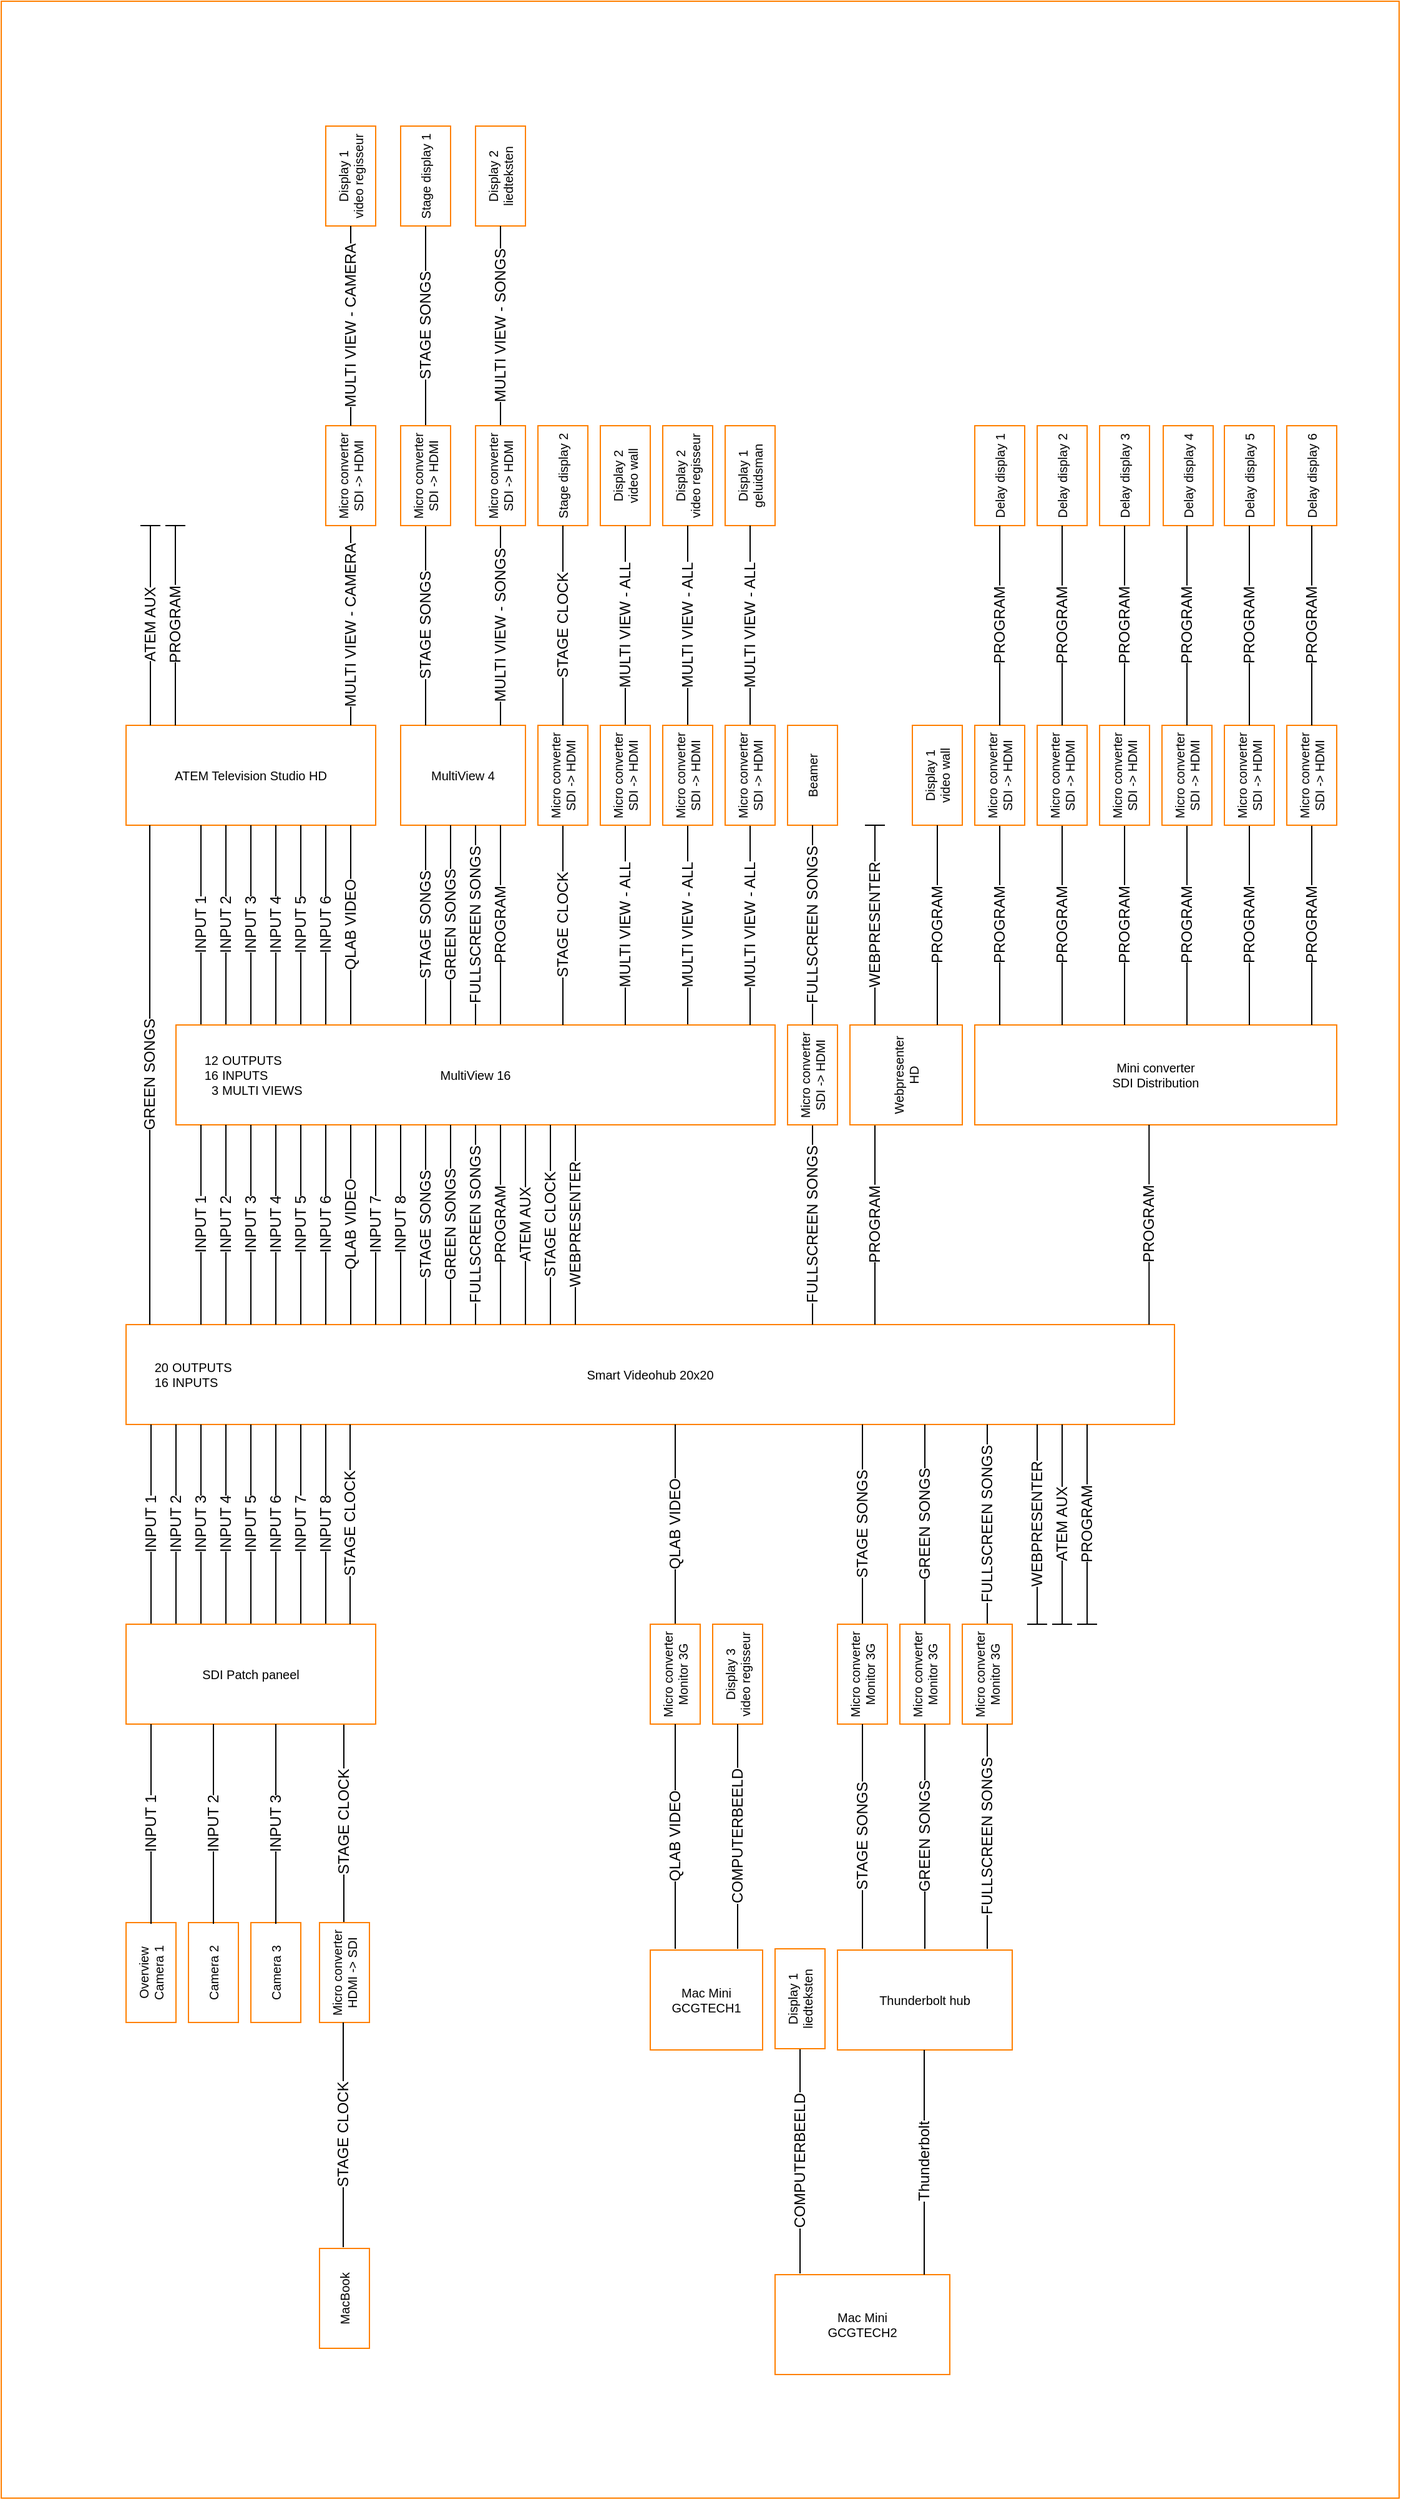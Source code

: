 <mxfile version="17.1.3" type="github">
  <diagram id="KRs9ITHMd8kug6_vHGvV" name="Page-1">
    <mxGraphModel dx="2094" dy="2133" grid="1" gridSize="10" guides="1" tooltips="1" connect="1" arrows="1" fold="1" page="0" pageScale="1" pageWidth="827" pageHeight="1169" background="none" math="0" shadow="0">
      <root>
        <mxCell id="0" />
        <mxCell id="1" parent="0" />
        <mxCell id="NEAT874ut31OaDpRPA5h-304" value="" style="rounded=0;whiteSpace=wrap;html=1;hachureGap=4;fontSize=10;strokeColor=#FF8000;fillColor=none;fontColor=#000000;" parent="1" vertex="1">
          <mxGeometry x="1240" y="-341" width="1120" height="2000" as="geometry" />
        </mxCell>
        <mxCell id="NEAT874ut31OaDpRPA5h-108" value="Smart Videohub 20x20" style="rounded=0;whiteSpace=wrap;html=1;hachureGap=4;fontSize=10;strokeColor=#FF8000;connectable=0;" parent="1" vertex="1">
          <mxGeometry x="1340" y="719" width="840" height="80" as="geometry" />
        </mxCell>
        <mxCell id="NEAT874ut31OaDpRPA5h-109" value="ATEM Television Studio HD" style="rounded=0;whiteSpace=wrap;html=1;hachureGap=4;fontSize=10;strokeColor=#FF8000;connectable=0;" parent="1" vertex="1">
          <mxGeometry x="1340" y="239" width="200" height="80" as="geometry" />
        </mxCell>
        <mxCell id="NEAT874ut31OaDpRPA5h-110" value="Beamer" style="rounded=0;whiteSpace=wrap;html=1;hachureGap=4;fontSize=10;strokeColor=#FF8000;connectable=0;horizontal=0;" parent="1" vertex="1">
          <mxGeometry x="1870" y="239" width="40" height="80" as="geometry" />
        </mxCell>
        <mxCell id="NEAT874ut31OaDpRPA5h-111" value="MultiView 4" style="rounded=0;whiteSpace=wrap;html=1;hachureGap=4;fontSize=10;strokeColor=#FF8000;connectable=0;" parent="1" vertex="1">
          <mxGeometry x="1560" y="239" width="100" height="80" as="geometry" />
        </mxCell>
        <mxCell id="NEAT874ut31OaDpRPA5h-112" value="INPUT 1" style="endArrow=none;html=1;rounded=0;fontSize=12;startSize=14;endSize=14;sourcePerimeterSpacing=8;targetPerimeterSpacing=8;horizontal=0;edgeStyle=orthogonalEdgeStyle;" parent="1" edge="1">
          <mxGeometry width="50" height="50" relative="1" as="geometry">
            <mxPoint x="1400" y="479" as="sourcePoint" />
            <mxPoint x="1400" y="319" as="targetPoint" />
          </mxGeometry>
        </mxCell>
        <mxCell id="NEAT874ut31OaDpRPA5h-113" value="INPUT 2" style="endArrow=none;html=1;rounded=0;fontSize=12;startSize=14;endSize=14;sourcePerimeterSpacing=8;targetPerimeterSpacing=8;horizontal=0;edgeStyle=orthogonalEdgeStyle;" parent="1" edge="1">
          <mxGeometry width="50" height="50" relative="1" as="geometry">
            <mxPoint x="1420" y="479" as="sourcePoint" />
            <mxPoint x="1420" y="319" as="targetPoint" />
          </mxGeometry>
        </mxCell>
        <mxCell id="NEAT874ut31OaDpRPA5h-114" value="INPUT 3" style="endArrow=none;html=1;rounded=0;fontSize=12;startSize=14;endSize=14;sourcePerimeterSpacing=8;targetPerimeterSpacing=8;horizontal=0;edgeStyle=orthogonalEdgeStyle;" parent="1" edge="1">
          <mxGeometry width="50" height="50" relative="1" as="geometry">
            <mxPoint x="1440" y="479" as="sourcePoint" />
            <mxPoint x="1440" y="319" as="targetPoint" />
          </mxGeometry>
        </mxCell>
        <mxCell id="NEAT874ut31OaDpRPA5h-115" value="INPUT 4" style="endArrow=none;html=1;rounded=0;fontSize=12;startSize=14;endSize=14;sourcePerimeterSpacing=8;targetPerimeterSpacing=8;horizontal=0;edgeStyle=orthogonalEdgeStyle;" parent="1" edge="1">
          <mxGeometry width="50" height="50" relative="1" as="geometry">
            <mxPoint x="1460" y="479" as="sourcePoint" />
            <mxPoint x="1460" y="319" as="targetPoint" />
          </mxGeometry>
        </mxCell>
        <mxCell id="NEAT874ut31OaDpRPA5h-116" value="INPUT 5" style="endArrow=none;html=1;rounded=0;fontSize=12;startSize=14;endSize=14;sourcePerimeterSpacing=8;targetPerimeterSpacing=8;horizontal=0;edgeStyle=orthogonalEdgeStyle;" parent="1" edge="1">
          <mxGeometry width="50" height="50" relative="1" as="geometry">
            <mxPoint x="1480" y="479" as="sourcePoint" />
            <mxPoint x="1480" y="319" as="targetPoint" />
          </mxGeometry>
        </mxCell>
        <mxCell id="NEAT874ut31OaDpRPA5h-117" value="INPUT 6" style="endArrow=none;html=1;rounded=0;fontSize=12;startSize=14;endSize=14;sourcePerimeterSpacing=8;targetPerimeterSpacing=8;horizontal=0;edgeStyle=orthogonalEdgeStyle;" parent="1" edge="1">
          <mxGeometry width="50" height="50" relative="1" as="geometry">
            <mxPoint x="1500" y="479" as="sourcePoint" />
            <mxPoint x="1500" y="319" as="targetPoint" />
          </mxGeometry>
        </mxCell>
        <mxCell id="NEAT874ut31OaDpRPA5h-118" value="QLAB VIDEO" style="endArrow=none;html=1;rounded=0;fontSize=12;startSize=14;endSize=14;sourcePerimeterSpacing=8;targetPerimeterSpacing=8;horizontal=0;edgeStyle=orthogonalEdgeStyle;" parent="1" edge="1">
          <mxGeometry width="50" height="50" relative="1" as="geometry">
            <mxPoint x="1520" y="479" as="sourcePoint" />
            <mxPoint x="1520" y="319" as="targetPoint" />
          </mxGeometry>
        </mxCell>
        <mxCell id="NEAT874ut31OaDpRPA5h-119" value="GREEN SONGS" style="endArrow=none;html=1;rounded=0;fontSize=12;startSize=14;endSize=14;sourcePerimeterSpacing=8;targetPerimeterSpacing=8;horizontal=0;edgeStyle=orthogonalEdgeStyle;" parent="1" edge="1">
          <mxGeometry width="50" height="50" relative="1" as="geometry">
            <mxPoint x="1359" y="719" as="sourcePoint" />
            <mxPoint x="1359" y="319" as="targetPoint" />
          </mxGeometry>
        </mxCell>
        <mxCell id="NEAT874ut31OaDpRPA5h-120" value="PROGRAM" style="endArrow=none;html=1;rounded=0;fontSize=12;startSize=14;endSize=14;sourcePerimeterSpacing=8;targetPerimeterSpacing=8;horizontal=0;edgeStyle=orthogonalEdgeStyle;" parent="1" edge="1">
          <mxGeometry width="50" height="50" relative="1" as="geometry">
            <mxPoint x="1640" y="479" as="sourcePoint" />
            <mxPoint x="1640" y="319" as="targetPoint" />
          </mxGeometry>
        </mxCell>
        <mxCell id="NEAT874ut31OaDpRPA5h-121" value="STAGE SONGS" style="endArrow=none;html=1;rounded=0;fontSize=12;startSize=14;endSize=14;sourcePerimeterSpacing=8;targetPerimeterSpacing=8;labelPosition=center;verticalLabelPosition=middle;align=center;verticalAlign=middle;horizontal=0;edgeStyle=orthogonalEdgeStyle;" parent="1" edge="1">
          <mxGeometry width="50" height="50" relative="1" as="geometry">
            <mxPoint x="1580" y="479" as="sourcePoint" />
            <mxPoint x="1580" y="319" as="targetPoint" />
          </mxGeometry>
        </mxCell>
        <mxCell id="NEAT874ut31OaDpRPA5h-122" value="GREEN SONGS" style="endArrow=none;html=1;rounded=0;fontSize=12;startSize=14;endSize=14;sourcePerimeterSpacing=8;targetPerimeterSpacing=8;horizontal=0;edgeStyle=orthogonalEdgeStyle;" parent="1" edge="1">
          <mxGeometry width="50" height="50" relative="1" as="geometry">
            <mxPoint x="1600.0" y="479" as="sourcePoint" />
            <mxPoint x="1600.0" y="319" as="targetPoint" />
          </mxGeometry>
        </mxCell>
        <mxCell id="NEAT874ut31OaDpRPA5h-124" value="Mac Mini&lt;br&gt;GCGTECH1" style="rounded=0;whiteSpace=wrap;html=1;hachureGap=4;fontSize=10;strokeColor=#FF8000;connectable=0;" parent="1" vertex="1">
          <mxGeometry x="1760" y="1220" width="90" height="80" as="geometry" />
        </mxCell>
        <mxCell id="NEAT874ut31OaDpRPA5h-125" value="Mac Mini &lt;br&gt;GCGTECH2" style="rounded=0;whiteSpace=wrap;html=1;hachureGap=4;fontSize=10;strokeColor=#FF8000;connectable=0;" parent="1" vertex="1">
          <mxGeometry x="1860" y="1480" width="140" height="80" as="geometry" />
        </mxCell>
        <mxCell id="NEAT874ut31OaDpRPA5h-126" value="STAGE SONGS" style="endArrow=none;html=1;rounded=0;fontSize=12;startSize=14;endSize=14;sourcePerimeterSpacing=8;targetPerimeterSpacing=8;horizontal=0;edgeStyle=orthogonalEdgeStyle;" parent="1" edge="1">
          <mxGeometry width="50" height="50" relative="1" as="geometry">
            <mxPoint x="1930" y="959" as="sourcePoint" />
            <mxPoint x="1930" y="799" as="targetPoint" />
          </mxGeometry>
        </mxCell>
        <mxCell id="NEAT874ut31OaDpRPA5h-127" value="GREEN SONGS" style="endArrow=none;html=1;rounded=0;fontSize=12;startSize=14;endSize=14;sourcePerimeterSpacing=8;targetPerimeterSpacing=8;horizontal=0;edgeStyle=orthogonalEdgeStyle;" parent="1" edge="1">
          <mxGeometry width="50" height="50" relative="1" as="geometry">
            <mxPoint x="1980" y="959" as="sourcePoint" />
            <mxPoint x="1980.0" y="799" as="targetPoint" />
          </mxGeometry>
        </mxCell>
        <mxCell id="NEAT874ut31OaDpRPA5h-128" value="QLAB VIDEO" style="endArrow=none;html=1;rounded=0;fontSize=12;startSize=14;endSize=14;sourcePerimeterSpacing=8;targetPerimeterSpacing=8;horizontal=0;edgeStyle=orthogonalEdgeStyle;" parent="1" edge="1">
          <mxGeometry width="50" height="50" relative="1" as="geometry">
            <mxPoint x="1780" y="959" as="sourcePoint" />
            <mxPoint x="1780.0" y="799" as="targetPoint" />
          </mxGeometry>
        </mxCell>
        <mxCell id="NEAT874ut31OaDpRPA5h-129" value="MacBook" style="rounded=0;whiteSpace=wrap;html=1;hachureGap=4;fontSize=10;strokeColor=#FF8000;connectable=0;horizontal=0;" parent="1" vertex="1">
          <mxGeometry x="1495" y="1459" width="40" height="80" as="geometry" />
        </mxCell>
        <mxCell id="NEAT874ut31OaDpRPA5h-130" value="STAGE CLOCK" style="endArrow=none;html=1;rounded=0;fontSize=12;startSize=14;endSize=14;sourcePerimeterSpacing=8;targetPerimeterSpacing=8;horizontal=0;edgeStyle=orthogonalEdgeStyle;" parent="1" edge="1">
          <mxGeometry width="50" height="50" relative="1" as="geometry">
            <mxPoint x="1514.5" y="1198" as="sourcePoint" />
            <mxPoint x="1514.5" y="1038" as="targetPoint" />
          </mxGeometry>
        </mxCell>
        <mxCell id="NEAT874ut31OaDpRPA5h-131" value="PROGRAM" style="endArrow=none;html=1;rounded=0;fontSize=12;startSize=14;endSize=14;sourcePerimeterSpacing=8;targetPerimeterSpacing=8;horizontal=0;edgeStyle=orthogonalEdgeStyle;" parent="1" edge="1">
          <mxGeometry width="50" height="50" relative="1" as="geometry">
            <mxPoint x="1940" y="719" as="sourcePoint" />
            <mxPoint x="1940" y="559" as="targetPoint" />
          </mxGeometry>
        </mxCell>
        <mxCell id="NEAT874ut31OaDpRPA5h-133" value="PROGRAM" style="endArrow=baseDash;html=1;rounded=0;fontSize=12;startSize=14;endSize=14;sourcePerimeterSpacing=8;targetPerimeterSpacing=8;horizontal=0;endFill=0;edgeStyle=orthogonalEdgeStyle;" parent="1" edge="1">
          <mxGeometry width="50" height="50" relative="1" as="geometry">
            <mxPoint x="1379.5" y="239" as="sourcePoint" />
            <mxPoint x="1379.5" y="79" as="targetPoint" />
          </mxGeometry>
        </mxCell>
        <mxCell id="NEAT874ut31OaDpRPA5h-134" value="ATEM AUX" style="endArrow=baseDash;html=1;rounded=0;fontSize=12;startSize=14;endSize=14;sourcePerimeterSpacing=8;targetPerimeterSpacing=8;horizontal=0;endFill=0;edgeStyle=orthogonalEdgeStyle;" parent="1" edge="1">
          <mxGeometry width="50" height="50" relative="1" as="geometry">
            <mxPoint x="1359.5" y="239" as="sourcePoint" />
            <mxPoint x="1359.5" y="79" as="targetPoint" />
          </mxGeometry>
        </mxCell>
        <mxCell id="NEAT874ut31OaDpRPA5h-136" value="STAGE SONGS" style="endArrow=none;html=1;rounded=0;fontSize=12;startSize=14;endSize=14;sourcePerimeterSpacing=8;targetPerimeterSpacing=8;labelPosition=center;verticalLabelPosition=middle;align=center;verticalAlign=middle;horizontal=0;edgeStyle=orthogonalEdgeStyle;" parent="1" edge="1">
          <mxGeometry width="50" height="50" relative="1" as="geometry">
            <mxPoint x="1580.0" y="239" as="sourcePoint" />
            <mxPoint x="1580" y="79" as="targetPoint" />
          </mxGeometry>
        </mxCell>
        <mxCell id="NEAT874ut31OaDpRPA5h-138" value="Mini converter&lt;br&gt;SDI Distribution" style="rounded=0;whiteSpace=wrap;html=1;hachureGap=4;fontSize=10;strokeColor=#FF8000;connectable=0;horizontal=1;" parent="1" vertex="1">
          <mxGeometry x="2020" y="479" width="290" height="80" as="geometry" />
        </mxCell>
        <mxCell id="NEAT874ut31OaDpRPA5h-139" value="PROGRAM" style="endArrow=none;html=1;rounded=0;fontSize=12;startSize=14;endSize=14;sourcePerimeterSpacing=8;targetPerimeterSpacing=8;horizontal=0;edgeStyle=orthogonalEdgeStyle;" parent="1" edge="1">
          <mxGeometry width="50" height="50" relative="1" as="geometry">
            <mxPoint x="2159.66" y="719" as="sourcePoint" />
            <mxPoint x="2159.66" y="559" as="targetPoint" />
          </mxGeometry>
        </mxCell>
        <mxCell id="NEAT874ut31OaDpRPA5h-140" value="Webpresenter HD" style="rounded=0;whiteSpace=wrap;html=1;hachureGap=4;fontSize=10;strokeColor=#FF8000;connectable=0;horizontal=0;" parent="1" vertex="1">
          <mxGeometry x="1920" y="479" width="90" height="80" as="geometry" />
        </mxCell>
        <mxCell id="NEAT874ut31OaDpRPA5h-141" value="FULLSCREEN SONGS" style="endArrow=none;html=1;rounded=0;fontSize=12;startSize=14;endSize=14;sourcePerimeterSpacing=8;targetPerimeterSpacing=8;horizontal=0;edgeStyle=orthogonalEdgeStyle;" parent="1" edge="1">
          <mxGeometry width="50" height="50" relative="1" as="geometry">
            <mxPoint x="1890.0" y="719" as="sourcePoint" />
            <mxPoint x="1890" y="559" as="targetPoint" />
          </mxGeometry>
        </mxCell>
        <mxCell id="NEAT874ut31OaDpRPA5h-142" value="20&lt;br&gt;16" style="text;html=1;align=right;verticalAlign=middle;resizable=0;points=[];autosize=1;strokeColor=none;fillColor=none;hachureGap=4;fontSize=10;" parent="1" vertex="1">
          <mxGeometry x="1345" y="744" width="30" height="30" as="geometry" />
        </mxCell>
        <mxCell id="NEAT874ut31OaDpRPA5h-143" value="Display 2&lt;br&gt;video regisseur" style="rounded=0;whiteSpace=wrap;html=1;hachureGap=4;fontSize=10;strokeColor=#FF8000;connectable=0;horizontal=0;" parent="1" vertex="1">
          <mxGeometry x="1770" y="-1" width="40" height="80" as="geometry" />
        </mxCell>
        <mxCell id="NEAT874ut31OaDpRPA5h-144" value="MULTI VIEW - ALL" style="endArrow=none;html=1;rounded=0;fontSize=12;startSize=14;endSize=14;sourcePerimeterSpacing=8;targetPerimeterSpacing=8;horizontal=0;edgeStyle=orthogonalEdgeStyle;" parent="1" edge="1">
          <mxGeometry width="50" height="50" relative="1" as="geometry">
            <mxPoint x="1790" y="479" as="sourcePoint" />
            <mxPoint x="1790" y="319" as="targetPoint" />
          </mxGeometry>
        </mxCell>
        <mxCell id="NEAT874ut31OaDpRPA5h-146" value="ATEM AUX" style="endArrow=none;html=1;rounded=0;fontSize=12;startSize=14;endSize=14;sourcePerimeterSpacing=8;targetPerimeterSpacing=8;horizontal=0;endFill=0;edgeStyle=orthogonalEdgeStyle;startArrow=baseDash;startFill=0;" parent="1" edge="1">
          <mxGeometry width="50" height="50" relative="1" as="geometry">
            <mxPoint x="2090" y="959" as="sourcePoint" />
            <mxPoint x="2090" y="799" as="targetPoint" />
          </mxGeometry>
        </mxCell>
        <mxCell id="NEAT874ut31OaDpRPA5h-147" value="PROGRAM" style="endArrow=none;html=1;rounded=0;fontSize=12;startSize=14;endSize=14;sourcePerimeterSpacing=8;targetPerimeterSpacing=8;horizontal=0;endFill=0;edgeStyle=orthogonalEdgeStyle;startArrow=baseDash;startFill=0;" parent="1" edge="1">
          <mxGeometry width="50" height="50" relative="1" as="geometry">
            <mxPoint x="2110" y="959" as="sourcePoint" />
            <mxPoint x="2110" y="799" as="targetPoint" />
          </mxGeometry>
        </mxCell>
        <mxCell id="NEAT874ut31OaDpRPA5h-150" value="INPUT 1" style="endArrow=none;html=1;rounded=0;fontSize=12;startSize=14;endSize=14;sourcePerimeterSpacing=8;targetPerimeterSpacing=8;horizontal=0;edgeStyle=orthogonalEdgeStyle;endFill=0;startArrow=none;startFill=0;" parent="1" edge="1">
          <mxGeometry width="50" height="50" relative="1" as="geometry">
            <mxPoint x="1360" y="959" as="sourcePoint" />
            <mxPoint x="1360" y="799" as="targetPoint" />
          </mxGeometry>
        </mxCell>
        <mxCell id="NEAT874ut31OaDpRPA5h-151" value="INPUT 2" style="endArrow=none;html=1;rounded=0;fontSize=12;startSize=14;endSize=14;sourcePerimeterSpacing=8;targetPerimeterSpacing=8;horizontal=0;edgeStyle=orthogonalEdgeStyle;endFill=0;startArrow=none;startFill=0;" parent="1" edge="1">
          <mxGeometry width="50" height="50" relative="1" as="geometry">
            <mxPoint x="1380" y="959" as="sourcePoint" />
            <mxPoint x="1380" y="799" as="targetPoint" />
          </mxGeometry>
        </mxCell>
        <mxCell id="NEAT874ut31OaDpRPA5h-152" value="INPUT 3" style="endArrow=none;html=1;rounded=0;fontSize=12;startSize=14;endSize=14;sourcePerimeterSpacing=8;targetPerimeterSpacing=8;horizontal=0;edgeStyle=orthogonalEdgeStyle;endFill=0;startArrow=none;startFill=0;" parent="1" edge="1">
          <mxGeometry width="50" height="50" relative="1" as="geometry">
            <mxPoint x="1400" y="959" as="sourcePoint" />
            <mxPoint x="1400" y="799" as="targetPoint" />
          </mxGeometry>
        </mxCell>
        <mxCell id="NEAT874ut31OaDpRPA5h-153" value="INPUT 4" style="endArrow=none;html=1;rounded=0;fontSize=12;startSize=14;endSize=14;sourcePerimeterSpacing=8;targetPerimeterSpacing=8;horizontal=0;edgeStyle=orthogonalEdgeStyle;endFill=0;startArrow=none;startFill=0;" parent="1" edge="1">
          <mxGeometry width="50" height="50" relative="1" as="geometry">
            <mxPoint x="1420" y="959" as="sourcePoint" />
            <mxPoint x="1420" y="799" as="targetPoint" />
          </mxGeometry>
        </mxCell>
        <mxCell id="NEAT874ut31OaDpRPA5h-154" value="INPUT 5" style="endArrow=none;html=1;rounded=0;fontSize=12;startSize=14;endSize=14;sourcePerimeterSpacing=8;targetPerimeterSpacing=8;horizontal=0;edgeStyle=orthogonalEdgeStyle;endFill=0;startArrow=none;startFill=0;" parent="1" edge="1">
          <mxGeometry width="50" height="50" relative="1" as="geometry">
            <mxPoint x="1440" y="959" as="sourcePoint" />
            <mxPoint x="1440.0" y="799" as="targetPoint" />
          </mxGeometry>
        </mxCell>
        <mxCell id="NEAT874ut31OaDpRPA5h-155" value="INPUT 6" style="endArrow=none;html=1;rounded=0;fontSize=12;startSize=14;endSize=14;sourcePerimeterSpacing=8;targetPerimeterSpacing=8;horizontal=0;edgeStyle=orthogonalEdgeStyle;endFill=0;startArrow=none;startFill=0;" parent="1" edge="1">
          <mxGeometry width="50" height="50" relative="1" as="geometry">
            <mxPoint x="1460" y="959" as="sourcePoint" />
            <mxPoint x="1460" y="799" as="targetPoint" />
          </mxGeometry>
        </mxCell>
        <mxCell id="NEAT874ut31OaDpRPA5h-156" value="OUTPUTS&lt;br&gt;INPUTS" style="text;html=1;align=left;verticalAlign=middle;resizable=0;points=[];autosize=1;strokeColor=none;fillColor=none;hachureGap=4;fontSize=10;" parent="1" vertex="1">
          <mxGeometry x="1375" y="744" width="60" height="30" as="geometry" />
        </mxCell>
        <mxCell id="NEAT874ut31OaDpRPA5h-157" value="WEBPRESENTER" style="endArrow=baseDash;html=1;rounded=0;fontSize=12;startSize=14;endSize=14;sourcePerimeterSpacing=8;targetPerimeterSpacing=8;horizontal=0;edgeStyle=orthogonalEdgeStyle;endFill=0;" parent="1" edge="1">
          <mxGeometry width="50" height="50" relative="1" as="geometry">
            <mxPoint x="1940" y="479" as="sourcePoint" />
            <mxPoint x="1940" y="319" as="targetPoint" />
          </mxGeometry>
        </mxCell>
        <mxCell id="NEAT874ut31OaDpRPA5h-158" value="WEBPRESENTER" style="endArrow=none;html=1;rounded=0;fontSize=12;startSize=14;endSize=14;sourcePerimeterSpacing=8;targetPerimeterSpacing=8;horizontal=0;edgeStyle=orthogonalEdgeStyle;endFill=0;startArrow=baseDash;startFill=0;" parent="1" edge="1">
          <mxGeometry width="50" height="50" relative="1" as="geometry">
            <mxPoint x="2070" y="959" as="sourcePoint" />
            <mxPoint x="2070" y="799" as="targetPoint" />
          </mxGeometry>
        </mxCell>
        <mxCell id="NEAT874ut31OaDpRPA5h-159" value="MULTI VIEW - SONGS" style="endArrow=none;html=1;rounded=0;fontSize=12;startSize=14;endSize=14;sourcePerimeterSpacing=8;targetPerimeterSpacing=8;horizontal=0;edgeStyle=orthogonalEdgeStyle;endFill=0;" parent="1" edge="1">
          <mxGeometry width="50" height="50" relative="1" as="geometry">
            <mxPoint x="1640.0" y="239" as="sourcePoint" />
            <mxPoint x="1640" y="79" as="targetPoint" />
          </mxGeometry>
        </mxCell>
        <mxCell id="NEAT874ut31OaDpRPA5h-161" value="Stage display 2" style="rounded=0;whiteSpace=wrap;html=1;hachureGap=4;fontSize=10;strokeColor=#FF8000;connectable=0;horizontal=0;" parent="1" vertex="1">
          <mxGeometry x="1670" y="-1" width="40" height="80" as="geometry" />
        </mxCell>
        <mxCell id="NEAT874ut31OaDpRPA5h-162" value="Delay display 1" style="rounded=0;whiteSpace=wrap;html=1;hachureGap=4;fontSize=10;strokeColor=#FF8000;connectable=0;horizontal=0;" parent="1" vertex="1">
          <mxGeometry x="2020" y="-1" width="40" height="80" as="geometry" />
        </mxCell>
        <mxCell id="NEAT874ut31OaDpRPA5h-165" value="Delay display 2" style="rounded=0;whiteSpace=wrap;html=1;hachureGap=4;fontSize=10;strokeColor=#FF8000;connectable=0;horizontal=0;" parent="1" vertex="1">
          <mxGeometry x="2070" y="-1" width="40" height="80" as="geometry" />
        </mxCell>
        <mxCell id="NEAT874ut31OaDpRPA5h-167" value="Delay display 6" style="rounded=0;whiteSpace=wrap;html=1;hachureGap=4;fontSize=10;strokeColor=#FF8000;connectable=0;horizontal=0;" parent="1" vertex="1">
          <mxGeometry x="2270" y="-1" width="40" height="80" as="geometry" />
        </mxCell>
        <mxCell id="NEAT874ut31OaDpRPA5h-169" value="Delay display 3" style="rounded=0;whiteSpace=wrap;html=1;hachureGap=4;fontSize=10;strokeColor=#FF8000;connectable=0;horizontal=0;" parent="1" vertex="1">
          <mxGeometry x="2120" y="-1" width="40" height="80" as="geometry" />
        </mxCell>
        <mxCell id="NEAT874ut31OaDpRPA5h-171" value="Delay display 4" style="rounded=0;whiteSpace=wrap;html=1;hachureGap=4;fontSize=10;strokeColor=#FF8000;connectable=0;horizontal=0;" parent="1" vertex="1">
          <mxGeometry x="2171" y="-1" width="40" height="80" as="geometry" />
        </mxCell>
        <mxCell id="NEAT874ut31OaDpRPA5h-172" value="PROGRAM" style="endArrow=none;html=1;rounded=0;fontSize=12;startSize=14;endSize=14;sourcePerimeterSpacing=8;targetPerimeterSpacing=8;labelPosition=center;verticalLabelPosition=middle;align=center;verticalAlign=middle;horizontal=0;edgeStyle=orthogonalEdgeStyle;" parent="1" edge="1">
          <mxGeometry width="50" height="50" relative="1" as="geometry">
            <mxPoint x="2290" y="479" as="sourcePoint" />
            <mxPoint x="2290" y="319" as="targetPoint" />
          </mxGeometry>
        </mxCell>
        <mxCell id="NEAT874ut31OaDpRPA5h-173" value="Delay display 5" style="rounded=0;whiteSpace=wrap;html=1;hachureGap=4;fontSize=10;strokeColor=#FF8000;connectable=0;horizontal=0;" parent="1" vertex="1">
          <mxGeometry x="2220" y="-1" width="40" height="80" as="geometry" />
        </mxCell>
        <mxCell id="NEAT874ut31OaDpRPA5h-175" value="MULTI VIEW - CAMERA" style="endArrow=none;html=1;rounded=0;fontSize=12;startSize=14;endSize=14;sourcePerimeterSpacing=8;targetPerimeterSpacing=8;horizontal=0;endFill=0;edgeStyle=orthogonalEdgeStyle;" parent="1" edge="1">
          <mxGeometry width="50" height="50" relative="1" as="geometry">
            <mxPoint x="1520" y="239" as="sourcePoint" />
            <mxPoint x="1520" y="79" as="targetPoint" />
          </mxGeometry>
        </mxCell>
        <mxCell id="NEAT874ut31OaDpRPA5h-176" value="Display 1&lt;br&gt;video regisseur" style="rounded=0;whiteSpace=wrap;html=1;hachureGap=4;fontSize=10;strokeColor=#FF8000;connectable=0;horizontal=0;" parent="1" vertex="1">
          <mxGeometry x="1500" y="-241" width="40" height="80" as="geometry" />
        </mxCell>
        <mxCell id="NEAT874ut31OaDpRPA5h-183" value="COMPUTERBEELD" style="endArrow=none;html=1;rounded=0;fontSize=12;startSize=14;endSize=14;sourcePerimeterSpacing=8;targetPerimeterSpacing=8;horizontal=0;endFill=0;edgeStyle=orthogonalEdgeStyle;" parent="1" edge="1">
          <mxGeometry width="50" height="50" relative="1" as="geometry">
            <mxPoint x="1880.0" y="1479" as="sourcePoint" />
            <mxPoint x="1880.0" y="1299" as="targetPoint" />
          </mxGeometry>
        </mxCell>
        <mxCell id="NEAT874ut31OaDpRPA5h-184" value="Display 1&lt;br&gt;liedteksten" style="rounded=0;whiteSpace=wrap;html=1;hachureGap=4;fontSize=10;strokeColor=#FF8000;connectable=0;horizontal=0;" parent="1" vertex="1">
          <mxGeometry x="1860" y="1219" width="40" height="80" as="geometry" />
        </mxCell>
        <mxCell id="NEAT874ut31OaDpRPA5h-185" value="Display 3&lt;br&gt;video regisseur" style="rounded=0;whiteSpace=wrap;html=1;hachureGap=4;fontSize=10;strokeColor=#FF8000;connectable=0;horizontal=0;" parent="1" vertex="1">
          <mxGeometry x="1810" y="959" width="40" height="80" as="geometry" />
        </mxCell>
        <mxCell id="NEAT874ut31OaDpRPA5h-186" value="COMPUTERBEELD" style="endArrow=none;html=1;rounded=0;fontSize=12;startSize=14;endSize=14;sourcePerimeterSpacing=8;targetPerimeterSpacing=8;horizontal=0;endFill=0;edgeStyle=orthogonalEdgeStyle;" parent="1" edge="1">
          <mxGeometry width="50" height="50" relative="1" as="geometry">
            <mxPoint x="1830.0" y="1219" as="sourcePoint" />
            <mxPoint x="1830.0" y="1039" as="targetPoint" />
          </mxGeometry>
        </mxCell>
        <mxCell id="NEAT874ut31OaDpRPA5h-190" value="Display 2&lt;br&gt;video wall" style="rounded=0;whiteSpace=wrap;html=1;hachureGap=4;fontSize=10;strokeColor=#FF8000;connectable=0;horizontal=0;" parent="1" vertex="1">
          <mxGeometry x="1720" y="-1" width="40" height="80" as="geometry" />
        </mxCell>
        <mxCell id="NEAT874ut31OaDpRPA5h-191" value="Overview&lt;br&gt;Camera 1" style="rounded=0;whiteSpace=wrap;html=1;hachureGap=4;fontSize=10;strokeColor=#FF8000;connectable=0;horizontal=0;" parent="1" vertex="1">
          <mxGeometry x="1340" y="1198" width="40" height="80" as="geometry" />
        </mxCell>
        <mxCell id="NEAT874ut31OaDpRPA5h-192" value="Camera 3" style="rounded=0;whiteSpace=wrap;html=1;hachureGap=4;fontSize=10;strokeColor=#FF8000;connectable=0;horizontal=0;" parent="1" vertex="1">
          <mxGeometry x="1440" y="1198" width="40" height="80" as="geometry" />
        </mxCell>
        <mxCell id="NEAT874ut31OaDpRPA5h-193" value="Camera 2" style="rounded=0;whiteSpace=wrap;html=1;hachureGap=4;fontSize=10;strokeColor=#FF8000;connectable=0;horizontal=0;" parent="1" vertex="1">
          <mxGeometry x="1390" y="1198" width="40" height="80" as="geometry" />
        </mxCell>
        <mxCell id="NEAT874ut31OaDpRPA5h-195" value="MultiView 16" style="rounded=0;whiteSpace=wrap;html=1;hachureGap=4;fontSize=10;strokeColor=#FF8000;connectable=0;" parent="1" vertex="1">
          <mxGeometry x="1380" y="479" width="480" height="80" as="geometry" />
        </mxCell>
        <mxCell id="NEAT874ut31OaDpRPA5h-202" value="QLAB VIDEO" style="endArrow=none;html=1;rounded=0;fontSize=12;startSize=14;endSize=14;sourcePerimeterSpacing=8;targetPerimeterSpacing=8;horizontal=0;edgeStyle=orthogonalEdgeStyle;" parent="1" edge="1">
          <mxGeometry width="50" height="50" relative="1" as="geometry">
            <mxPoint x="1520" y="719" as="sourcePoint" />
            <mxPoint x="1520" y="559" as="targetPoint" />
          </mxGeometry>
        </mxCell>
        <mxCell id="NEAT874ut31OaDpRPA5h-203" value="GREEN SONGS" style="endArrow=none;html=1;rounded=0;fontSize=12;startSize=14;endSize=14;sourcePerimeterSpacing=8;targetPerimeterSpacing=8;horizontal=0;edgeStyle=orthogonalEdgeStyle;" parent="1" edge="1">
          <mxGeometry width="50" height="50" relative="1" as="geometry">
            <mxPoint x="1600" y="719" as="sourcePoint" />
            <mxPoint x="1600" y="559" as="targetPoint" />
          </mxGeometry>
        </mxCell>
        <mxCell id="NEAT874ut31OaDpRPA5h-204" value="STAGE SONGS" style="endArrow=none;html=1;rounded=0;fontSize=12;startSize=14;endSize=14;sourcePerimeterSpacing=8;targetPerimeterSpacing=8;horizontal=0;edgeStyle=orthogonalEdgeStyle;" parent="1" edge="1">
          <mxGeometry width="50" height="50" relative="1" as="geometry">
            <mxPoint x="1580" y="719" as="sourcePoint" />
            <mxPoint x="1580" y="559" as="targetPoint" />
          </mxGeometry>
        </mxCell>
        <mxCell id="NEAT874ut31OaDpRPA5h-205" value="STAGE CLOCK" style="endArrow=none;html=1;rounded=0;fontSize=12;startSize=14;endSize=14;sourcePerimeterSpacing=8;targetPerimeterSpacing=8;horizontal=0;edgeStyle=orthogonalEdgeStyle;" parent="1" edge="1">
          <mxGeometry width="50" height="50" relative="1" as="geometry">
            <mxPoint x="1680" y="719" as="sourcePoint" />
            <mxPoint x="1680" y="559" as="targetPoint" />
          </mxGeometry>
        </mxCell>
        <mxCell id="NEAT874ut31OaDpRPA5h-207" value="WEBPRESENTER" style="endArrow=none;html=1;rounded=0;fontSize=12;startSize=14;endSize=14;sourcePerimeterSpacing=8;targetPerimeterSpacing=8;horizontal=0;edgeStyle=orthogonalEdgeStyle;" parent="1" edge="1">
          <mxGeometry width="50" height="50" relative="1" as="geometry">
            <mxPoint x="1700" y="719" as="sourcePoint" />
            <mxPoint x="1700" y="559" as="targetPoint" />
          </mxGeometry>
        </mxCell>
        <mxCell id="NEAT874ut31OaDpRPA5h-211" value="INPUT 1" style="endArrow=none;html=1;rounded=0;fontSize=12;startSize=14;endSize=14;sourcePerimeterSpacing=8;targetPerimeterSpacing=8;horizontal=0;edgeStyle=orthogonalEdgeStyle;" parent="1" edge="1">
          <mxGeometry width="50" height="50" relative="1" as="geometry">
            <mxPoint x="1400" y="719" as="sourcePoint" />
            <mxPoint x="1400" y="559" as="targetPoint" />
          </mxGeometry>
        </mxCell>
        <mxCell id="NEAT874ut31OaDpRPA5h-212" value="INPUT 2" style="endArrow=none;html=1;rounded=0;fontSize=12;startSize=14;endSize=14;sourcePerimeterSpacing=8;targetPerimeterSpacing=8;horizontal=0;edgeStyle=orthogonalEdgeStyle;" parent="1" edge="1">
          <mxGeometry width="50" height="50" relative="1" as="geometry">
            <mxPoint x="1420" y="719" as="sourcePoint" />
            <mxPoint x="1420" y="559" as="targetPoint" />
          </mxGeometry>
        </mxCell>
        <mxCell id="NEAT874ut31OaDpRPA5h-213" value="INPUT 3" style="endArrow=none;html=1;rounded=0;fontSize=12;startSize=14;endSize=14;sourcePerimeterSpacing=8;targetPerimeterSpacing=8;horizontal=0;edgeStyle=orthogonalEdgeStyle;" parent="1" edge="1">
          <mxGeometry width="50" height="50" relative="1" as="geometry">
            <mxPoint x="1440" y="719" as="sourcePoint" />
            <mxPoint x="1440" y="559" as="targetPoint" />
          </mxGeometry>
        </mxCell>
        <mxCell id="NEAT874ut31OaDpRPA5h-214" value="INPUT 4" style="endArrow=none;html=1;rounded=0;fontSize=12;startSize=14;endSize=14;sourcePerimeterSpacing=8;targetPerimeterSpacing=8;horizontal=0;edgeStyle=orthogonalEdgeStyle;" parent="1" edge="1">
          <mxGeometry width="50" height="50" relative="1" as="geometry">
            <mxPoint x="1460" y="719" as="sourcePoint" />
            <mxPoint x="1460" y="559" as="targetPoint" />
          </mxGeometry>
        </mxCell>
        <mxCell id="NEAT874ut31OaDpRPA5h-215" value="INPUT 5" style="endArrow=none;html=1;rounded=0;fontSize=12;startSize=14;endSize=14;sourcePerimeterSpacing=8;targetPerimeterSpacing=8;horizontal=0;edgeStyle=orthogonalEdgeStyle;" parent="1" edge="1">
          <mxGeometry width="50" height="50" relative="1" as="geometry">
            <mxPoint x="1480" y="719" as="sourcePoint" />
            <mxPoint x="1480" y="559" as="targetPoint" />
          </mxGeometry>
        </mxCell>
        <mxCell id="NEAT874ut31OaDpRPA5h-216" value="INPUT 6" style="endArrow=none;html=1;rounded=0;fontSize=12;startSize=14;endSize=14;sourcePerimeterSpacing=8;targetPerimeterSpacing=8;horizontal=0;edgeStyle=orthogonalEdgeStyle;" parent="1" edge="1">
          <mxGeometry width="50" height="50" relative="1" as="geometry">
            <mxPoint x="1500" y="719" as="sourcePoint" />
            <mxPoint x="1500" y="559" as="targetPoint" />
          </mxGeometry>
        </mxCell>
        <mxCell id="NEAT874ut31OaDpRPA5h-217" value="INPUT 8" style="endArrow=none;html=1;rounded=0;fontSize=12;startSize=14;endSize=14;sourcePerimeterSpacing=8;targetPerimeterSpacing=8;horizontal=0;edgeStyle=orthogonalEdgeStyle;" parent="1" edge="1">
          <mxGeometry width="50" height="50" relative="1" as="geometry">
            <mxPoint x="1560" y="719" as="sourcePoint" />
            <mxPoint x="1560" y="559" as="targetPoint" />
          </mxGeometry>
        </mxCell>
        <mxCell id="NEAT874ut31OaDpRPA5h-218" value="INPUT 7" style="endArrow=none;html=1;rounded=0;fontSize=12;startSize=14;endSize=14;sourcePerimeterSpacing=8;targetPerimeterSpacing=8;horizontal=0;edgeStyle=orthogonalEdgeStyle;" parent="1" edge="1">
          <mxGeometry width="50" height="50" relative="1" as="geometry">
            <mxPoint x="1540" y="719" as="sourcePoint" />
            <mxPoint x="1540" y="559" as="targetPoint" />
          </mxGeometry>
        </mxCell>
        <mxCell id="NEAT874ut31OaDpRPA5h-219" value="FULLSCREEN SONGS" style="endArrow=none;html=1;rounded=0;fontSize=12;startSize=14;endSize=14;sourcePerimeterSpacing=8;targetPerimeterSpacing=8;horizontal=0;edgeStyle=orthogonalEdgeStyle;" parent="1" edge="1">
          <mxGeometry width="50" height="50" relative="1" as="geometry">
            <mxPoint x="1620" y="719" as="sourcePoint" />
            <mxPoint x="1620" y="559" as="targetPoint" />
          </mxGeometry>
        </mxCell>
        <mxCell id="NEAT874ut31OaDpRPA5h-220" value="ATEM AUX" style="endArrow=none;html=1;rounded=0;fontSize=12;startSize=14;endSize=14;sourcePerimeterSpacing=8;targetPerimeterSpacing=8;horizontal=0;edgeStyle=orthogonalEdgeStyle;" parent="1" edge="1">
          <mxGeometry width="50" height="50" relative="1" as="geometry">
            <mxPoint x="1660" y="719" as="sourcePoint" />
            <mxPoint x="1660" y="559" as="targetPoint" />
          </mxGeometry>
        </mxCell>
        <mxCell id="NEAT874ut31OaDpRPA5h-221" value="PROGRAM" style="endArrow=none;html=1;rounded=0;fontSize=12;startSize=14;endSize=14;sourcePerimeterSpacing=8;targetPerimeterSpacing=8;horizontal=0;edgeStyle=orthogonalEdgeStyle;" parent="1" edge="1">
          <mxGeometry width="50" height="50" relative="1" as="geometry">
            <mxPoint x="1640" y="719" as="sourcePoint" />
            <mxPoint x="1640" y="559" as="targetPoint" />
          </mxGeometry>
        </mxCell>
        <mxCell id="NEAT874ut31OaDpRPA5h-223" value="INPUT 7" style="endArrow=none;html=1;rounded=0;fontSize=12;startSize=14;endSize=14;sourcePerimeterSpacing=8;targetPerimeterSpacing=8;horizontal=0;edgeStyle=orthogonalEdgeStyle;endFill=0;startArrow=none;startFill=0;" parent="1" edge="1">
          <mxGeometry width="50" height="50" relative="1" as="geometry">
            <mxPoint x="1480" y="959" as="sourcePoint" />
            <mxPoint x="1480" y="799" as="targetPoint" />
          </mxGeometry>
        </mxCell>
        <mxCell id="NEAT874ut31OaDpRPA5h-224" value="INPUT 8" style="endArrow=none;html=1;rounded=0;fontSize=12;startSize=14;endSize=14;sourcePerimeterSpacing=8;targetPerimeterSpacing=8;horizontal=0;edgeStyle=orthogonalEdgeStyle;endFill=0;startArrow=none;startFill=0;" parent="1" edge="1">
          <mxGeometry width="50" height="50" relative="1" as="geometry">
            <mxPoint x="1500" y="959" as="sourcePoint" />
            <mxPoint x="1500" y="799" as="targetPoint" />
          </mxGeometry>
        </mxCell>
        <mxCell id="NEAT874ut31OaDpRPA5h-227" value="FULLSCREEN SONGS" style="endArrow=none;html=1;rounded=0;fontSize=12;startSize=14;endSize=14;sourcePerimeterSpacing=8;targetPerimeterSpacing=8;horizontal=0;edgeStyle=orthogonalEdgeStyle;" parent="1" edge="1">
          <mxGeometry width="50" height="50" relative="1" as="geometry">
            <mxPoint x="2030" y="959" as="sourcePoint" />
            <mxPoint x="2030.0" y="799" as="targetPoint" />
          </mxGeometry>
        </mxCell>
        <mxCell id="NEAT874ut31OaDpRPA5h-229" value="STAGE CLOCK" style="endArrow=none;html=1;rounded=0;fontSize=12;startSize=14;endSize=14;sourcePerimeterSpacing=8;targetPerimeterSpacing=8;horizontal=0;edgeStyle=orthogonalEdgeStyle;" parent="1" edge="1">
          <mxGeometry width="50" height="50" relative="1" as="geometry">
            <mxPoint x="1690" y="479" as="sourcePoint" />
            <mxPoint x="1690" y="319" as="targetPoint" />
          </mxGeometry>
        </mxCell>
        <mxCell id="NEAT874ut31OaDpRPA5h-231" value="FULLSCREEN SONGS" style="endArrow=none;html=1;rounded=0;fontSize=12;startSize=14;endSize=14;sourcePerimeterSpacing=8;targetPerimeterSpacing=8;horizontal=0;edgeStyle=orthogonalEdgeStyle;" parent="1" edge="1">
          <mxGeometry width="50" height="50" relative="1" as="geometry">
            <mxPoint x="1620" y="479" as="sourcePoint" />
            <mxPoint x="1620" y="319" as="targetPoint" />
          </mxGeometry>
        </mxCell>
        <mxCell id="NEAT874ut31OaDpRPA5h-232" value="MULTI VIEW - ALL" style="endArrow=none;html=1;rounded=0;fontSize=12;startSize=14;endSize=14;sourcePerimeterSpacing=8;targetPerimeterSpacing=8;horizontal=0;edgeStyle=orthogonalEdgeStyle;" parent="1" edge="1">
          <mxGeometry width="50" height="50" relative="1" as="geometry">
            <mxPoint x="1740" y="479" as="sourcePoint" />
            <mxPoint x="1740" y="319" as="targetPoint" />
          </mxGeometry>
        </mxCell>
        <mxCell id="NEAT874ut31OaDpRPA5h-233" value="Display 1 &lt;br&gt;geluidsman" style="rounded=0;whiteSpace=wrap;html=1;hachureGap=4;fontSize=10;strokeColor=#FF8000;connectable=0;horizontal=0;" parent="1" vertex="1">
          <mxGeometry x="1820" y="-1" width="40" height="80" as="geometry" />
        </mxCell>
        <mxCell id="NEAT874ut31OaDpRPA5h-234" value="MULTI VIEW - ALL" style="endArrow=none;html=1;rounded=0;fontSize=12;startSize=14;endSize=14;sourcePerimeterSpacing=8;targetPerimeterSpacing=8;horizontal=0;edgeStyle=orthogonalEdgeStyle;" parent="1" edge="1">
          <mxGeometry width="50" height="50" relative="1" as="geometry">
            <mxPoint x="1840" y="479" as="sourcePoint" />
            <mxPoint x="1840" y="319" as="targetPoint" />
          </mxGeometry>
        </mxCell>
        <mxCell id="NEAT874ut31OaDpRPA5h-235" value="OUTPUTS&lt;br&gt;INPUTS&lt;br&gt;MULTI VIEWS" style="text;html=1;align=left;verticalAlign=middle;resizable=0;points=[];autosize=1;strokeColor=none;fillColor=none;hachureGap=4;fontSize=10;" parent="1" vertex="1">
          <mxGeometry x="1415" y="499" width="80" height="40" as="geometry" />
        </mxCell>
        <mxCell id="NEAT874ut31OaDpRPA5h-236" value="12&lt;br&gt;16&lt;br&gt;3" style="text;html=1;align=right;verticalAlign=middle;resizable=0;points=[];autosize=1;strokeColor=none;fillColor=none;hachureGap=4;fontSize=10;" parent="1" vertex="1">
          <mxGeometry x="1385" y="499" width="30" height="40" as="geometry" />
        </mxCell>
        <mxCell id="NEAT874ut31OaDpRPA5h-237" value="Micro converter&lt;br&gt;SDI -&amp;gt; HDMI" style="rounded=0;whiteSpace=wrap;html=1;hachureGap=4;fontSize=10;strokeColor=#FF8000;connectable=0;horizontal=0;" parent="1" vertex="1">
          <mxGeometry x="1870" y="479" width="40" height="80" as="geometry" />
        </mxCell>
        <mxCell id="NEAT874ut31OaDpRPA5h-238" value="Micro converter&lt;br&gt;HDMI -&amp;gt; SDI" style="rounded=0;whiteSpace=wrap;html=1;hachureGap=4;fontSize=10;strokeColor=#FF8000;connectable=0;horizontal=0;" parent="1" vertex="1">
          <mxGeometry x="1495" y="1198" width="40" height="80" as="geometry" />
        </mxCell>
        <mxCell id="NEAT874ut31OaDpRPA5h-239" value="Micro converter&lt;br&gt;Monitor 3G" style="rounded=0;whiteSpace=wrap;html=1;hachureGap=4;fontSize=10;strokeColor=#FF8000;connectable=0;horizontal=0;" parent="1" vertex="1">
          <mxGeometry x="1760" y="959" width="40" height="80" as="geometry" />
        </mxCell>
        <mxCell id="NEAT874ut31OaDpRPA5h-240" value="QLAB VIDEO" style="endArrow=none;html=1;rounded=0;fontSize=12;startSize=14;endSize=14;sourcePerimeterSpacing=8;targetPerimeterSpacing=8;horizontal=0;edgeStyle=orthogonalEdgeStyle;" parent="1" edge="1">
          <mxGeometry width="50" height="50" relative="1" as="geometry">
            <mxPoint x="1780" y="1219" as="sourcePoint" />
            <mxPoint x="1780" y="1039" as="targetPoint" />
          </mxGeometry>
        </mxCell>
        <mxCell id="NEAT874ut31OaDpRPA5h-241" value="STAGE CLOCK" style="endArrow=none;html=1;rounded=0;fontSize=12;startSize=14;endSize=14;sourcePerimeterSpacing=8;targetPerimeterSpacing=8;horizontal=0;edgeStyle=orthogonalEdgeStyle;" parent="1" edge="1">
          <mxGeometry width="50" height="50" relative="1" as="geometry">
            <mxPoint x="1514" y="1458" as="sourcePoint" />
            <mxPoint x="1514" y="1278" as="targetPoint" />
          </mxGeometry>
        </mxCell>
        <mxCell id="NEAT874ut31OaDpRPA5h-242" value="Micro converter&lt;br&gt;Monitor 3G" style="rounded=0;whiteSpace=wrap;html=1;hachureGap=4;fontSize=10;strokeColor=#FF8000;connectable=0;horizontal=0;" parent="1" vertex="1">
          <mxGeometry x="1910" y="959" width="40" height="80" as="geometry" />
        </mxCell>
        <mxCell id="NEAT874ut31OaDpRPA5h-243" value="Micro converter&lt;br&gt;Monitor 3G" style="rounded=0;whiteSpace=wrap;html=1;hachureGap=4;fontSize=10;strokeColor=#FF8000;connectable=0;horizontal=0;" parent="1" vertex="1">
          <mxGeometry x="1960" y="959" width="40" height="80" as="geometry" />
        </mxCell>
        <mxCell id="NEAT874ut31OaDpRPA5h-244" value="Micro converter&lt;br&gt;Monitor 3G" style="rounded=0;whiteSpace=wrap;html=1;hachureGap=4;fontSize=10;strokeColor=#FF8000;connectable=0;horizontal=0;" parent="1" vertex="1">
          <mxGeometry x="2010" y="959" width="40" height="80" as="geometry" />
        </mxCell>
        <mxCell id="NEAT874ut31OaDpRPA5h-245" value="Thunderbolt hub" style="rounded=0;whiteSpace=wrap;html=1;hachureGap=4;fontSize=10;strokeColor=#FF8000;connectable=0;horizontal=1;" parent="1" vertex="1">
          <mxGeometry x="1910" y="1220" width="140" height="80" as="geometry" />
        </mxCell>
        <mxCell id="NEAT874ut31OaDpRPA5h-246" value="Thunderbolt" style="endArrow=none;html=1;rounded=0;fontSize=12;startSize=14;endSize=14;sourcePerimeterSpacing=8;targetPerimeterSpacing=8;horizontal=0;endFill=0;edgeStyle=orthogonalEdgeStyle;" parent="1" edge="1">
          <mxGeometry width="50" height="50" relative="1" as="geometry">
            <mxPoint x="1979.5" y="1480" as="sourcePoint" />
            <mxPoint x="1979.5" y="1300" as="targetPoint" />
          </mxGeometry>
        </mxCell>
        <mxCell id="NEAT874ut31OaDpRPA5h-247" value="FULLSCREEN SONGS" style="endArrow=none;html=1;rounded=0;fontSize=12;startSize=14;endSize=14;sourcePerimeterSpacing=8;targetPerimeterSpacing=8;horizontal=0;edgeStyle=orthogonalEdgeStyle;" parent="1" edge="1">
          <mxGeometry width="50" height="50" relative="1" as="geometry">
            <mxPoint x="2030" y="1219" as="sourcePoint" />
            <mxPoint x="2030.0" y="1039" as="targetPoint" />
          </mxGeometry>
        </mxCell>
        <mxCell id="NEAT874ut31OaDpRPA5h-248" value="GREEN SONGS" style="endArrow=none;html=1;rounded=0;fontSize=12;startSize=14;endSize=14;sourcePerimeterSpacing=8;targetPerimeterSpacing=8;horizontal=0;edgeStyle=orthogonalEdgeStyle;" parent="1" edge="1">
          <mxGeometry width="50" height="50" relative="1" as="geometry">
            <mxPoint x="1980" y="1219" as="sourcePoint" />
            <mxPoint x="1980.0" y="1039" as="targetPoint" />
          </mxGeometry>
        </mxCell>
        <mxCell id="NEAT874ut31OaDpRPA5h-249" value="STAGE SONGS" style="endArrow=none;html=1;rounded=0;fontSize=12;startSize=14;endSize=14;sourcePerimeterSpacing=8;targetPerimeterSpacing=8;horizontal=0;edgeStyle=orthogonalEdgeStyle;" parent="1" edge="1">
          <mxGeometry width="50" height="50" relative="1" as="geometry">
            <mxPoint x="1930" y="1219" as="sourcePoint" />
            <mxPoint x="1930" y="1039" as="targetPoint" />
          </mxGeometry>
        </mxCell>
        <mxCell id="NEAT874ut31OaDpRPA5h-250" value="SDI Patch paneel" style="rounded=0;whiteSpace=wrap;html=1;hachureGap=4;fontSize=10;strokeColor=#FF8000;connectable=0;horizontal=1;" parent="1" vertex="1">
          <mxGeometry x="1340" y="959" width="200" height="80" as="geometry" />
        </mxCell>
        <mxCell id="NEAT874ut31OaDpRPA5h-251" value="STAGE CLOCK" style="endArrow=none;html=1;rounded=0;fontSize=12;startSize=14;endSize=14;sourcePerimeterSpacing=8;targetPerimeterSpacing=8;horizontal=0;edgeStyle=orthogonalEdgeStyle;" parent="1" edge="1">
          <mxGeometry width="50" height="50" relative="1" as="geometry">
            <mxPoint x="1519.5" y="959" as="sourcePoint" />
            <mxPoint x="1519.5" y="799" as="targetPoint" />
          </mxGeometry>
        </mxCell>
        <mxCell id="NEAT874ut31OaDpRPA5h-252" value="INPUT 1" style="endArrow=none;html=1;rounded=0;fontSize=12;startSize=14;endSize=14;sourcePerimeterSpacing=8;targetPerimeterSpacing=8;horizontal=0;edgeStyle=orthogonalEdgeStyle;endFill=0;startArrow=none;startFill=0;" parent="1" edge="1">
          <mxGeometry width="50" height="50" relative="1" as="geometry">
            <mxPoint x="1360" y="1199" as="sourcePoint" />
            <mxPoint x="1360" y="1039" as="targetPoint" />
          </mxGeometry>
        </mxCell>
        <mxCell id="NEAT874ut31OaDpRPA5h-253" value="INPUT 2" style="endArrow=none;html=1;rounded=0;fontSize=12;startSize=14;endSize=14;sourcePerimeterSpacing=8;targetPerimeterSpacing=8;horizontal=0;edgeStyle=orthogonalEdgeStyle;endFill=0;startArrow=none;startFill=0;" parent="1" edge="1">
          <mxGeometry width="50" height="50" relative="1" as="geometry">
            <mxPoint x="1410" y="1199" as="sourcePoint" />
            <mxPoint x="1410" y="1039" as="targetPoint" />
          </mxGeometry>
        </mxCell>
        <mxCell id="NEAT874ut31OaDpRPA5h-254" value="INPUT 3" style="endArrow=none;html=1;rounded=0;fontSize=12;startSize=14;endSize=14;sourcePerimeterSpacing=8;targetPerimeterSpacing=8;horizontal=0;edgeStyle=orthogonalEdgeStyle;endFill=0;startArrow=none;startFill=0;" parent="1" edge="1">
          <mxGeometry width="50" height="50" relative="1" as="geometry">
            <mxPoint x="1460" y="1199" as="sourcePoint" />
            <mxPoint x="1460" y="1039" as="targetPoint" />
          </mxGeometry>
        </mxCell>
        <mxCell id="NEAT874ut31OaDpRPA5h-255" value="FULLSCREEN SONGS" style="endArrow=none;html=1;rounded=0;fontSize=12;startSize=14;endSize=14;sourcePerimeterSpacing=8;targetPerimeterSpacing=8;horizontal=0;edgeStyle=orthogonalEdgeStyle;" parent="1" edge="1">
          <mxGeometry width="50" height="50" relative="1" as="geometry">
            <mxPoint x="1890.0" y="479" as="sourcePoint" />
            <mxPoint x="1890" y="319" as="targetPoint" />
          </mxGeometry>
        </mxCell>
        <mxCell id="NEAT874ut31OaDpRPA5h-262" value="Micro converter&lt;br&gt;SDI -&amp;gt; HDMI" style="rounded=0;whiteSpace=wrap;html=1;hachureGap=4;fontSize=10;strokeColor=#FF8000;connectable=0;horizontal=0;" parent="1" vertex="1">
          <mxGeometry x="2270" y="239" width="40" height="80" as="geometry" />
        </mxCell>
        <mxCell id="NEAT874ut31OaDpRPA5h-263" value="PROGRAM" style="endArrow=none;html=1;rounded=0;fontSize=12;startSize=14;endSize=14;sourcePerimeterSpacing=8;targetPerimeterSpacing=8;labelPosition=center;verticalLabelPosition=middle;align=center;verticalAlign=middle;horizontal=0;edgeStyle=orthogonalEdgeStyle;" parent="1" edge="1">
          <mxGeometry width="50" height="50" relative="1" as="geometry">
            <mxPoint x="2290" y="239" as="sourcePoint" />
            <mxPoint x="2290" y="79" as="targetPoint" />
          </mxGeometry>
        </mxCell>
        <mxCell id="NEAT874ut31OaDpRPA5h-264" value="PROGRAM" style="endArrow=none;html=1;rounded=0;fontSize=12;startSize=14;endSize=14;sourcePerimeterSpacing=8;targetPerimeterSpacing=8;labelPosition=center;verticalLabelPosition=middle;align=center;verticalAlign=middle;horizontal=0;edgeStyle=orthogonalEdgeStyle;" parent="1" edge="1">
          <mxGeometry width="50" height="50" relative="1" as="geometry">
            <mxPoint x="2240" y="479" as="sourcePoint" />
            <mxPoint x="2240" y="319" as="targetPoint" />
          </mxGeometry>
        </mxCell>
        <mxCell id="NEAT874ut31OaDpRPA5h-265" value="Micro converter&lt;br&gt;SDI -&amp;gt; HDMI" style="rounded=0;whiteSpace=wrap;html=1;hachureGap=4;fontSize=10;strokeColor=#FF8000;connectable=0;horizontal=0;" parent="1" vertex="1">
          <mxGeometry x="2220" y="239" width="40" height="80" as="geometry" />
        </mxCell>
        <mxCell id="NEAT874ut31OaDpRPA5h-266" value="PROGRAM" style="endArrow=none;html=1;rounded=0;fontSize=12;startSize=14;endSize=14;sourcePerimeterSpacing=8;targetPerimeterSpacing=8;labelPosition=center;verticalLabelPosition=middle;align=center;verticalAlign=middle;horizontal=0;edgeStyle=orthogonalEdgeStyle;" parent="1" edge="1">
          <mxGeometry width="50" height="50" relative="1" as="geometry">
            <mxPoint x="2240" y="239" as="sourcePoint" />
            <mxPoint x="2240" y="79" as="targetPoint" />
          </mxGeometry>
        </mxCell>
        <mxCell id="NEAT874ut31OaDpRPA5h-267" value="PROGRAM" style="endArrow=none;html=1;rounded=0;fontSize=12;startSize=14;endSize=14;sourcePerimeterSpacing=8;targetPerimeterSpacing=8;labelPosition=center;verticalLabelPosition=middle;align=center;verticalAlign=middle;horizontal=0;edgeStyle=orthogonalEdgeStyle;" parent="1" edge="1">
          <mxGeometry width="50" height="50" relative="1" as="geometry">
            <mxPoint x="2190" y="479" as="sourcePoint" />
            <mxPoint x="2190" y="319" as="targetPoint" />
          </mxGeometry>
        </mxCell>
        <mxCell id="NEAT874ut31OaDpRPA5h-268" value="Micro converter&lt;br&gt;SDI -&amp;gt; HDMI" style="rounded=0;whiteSpace=wrap;html=1;hachureGap=4;fontSize=10;strokeColor=#FF8000;connectable=0;horizontal=0;" parent="1" vertex="1">
          <mxGeometry x="2170" y="239" width="40" height="80" as="geometry" />
        </mxCell>
        <mxCell id="NEAT874ut31OaDpRPA5h-269" value="PROGRAM" style="endArrow=none;html=1;rounded=0;fontSize=12;startSize=14;endSize=14;sourcePerimeterSpacing=8;targetPerimeterSpacing=8;labelPosition=center;verticalLabelPosition=middle;align=center;verticalAlign=middle;horizontal=0;edgeStyle=orthogonalEdgeStyle;" parent="1" edge="1">
          <mxGeometry width="50" height="50" relative="1" as="geometry">
            <mxPoint x="2190" y="239" as="sourcePoint" />
            <mxPoint x="2190" y="79" as="targetPoint" />
          </mxGeometry>
        </mxCell>
        <mxCell id="NEAT874ut31OaDpRPA5h-270" value="PROGRAM" style="endArrow=none;html=1;rounded=0;fontSize=12;startSize=14;endSize=14;sourcePerimeterSpacing=8;targetPerimeterSpacing=8;labelPosition=center;verticalLabelPosition=middle;align=center;verticalAlign=middle;horizontal=0;edgeStyle=orthogonalEdgeStyle;" parent="1" edge="1">
          <mxGeometry width="50" height="50" relative="1" as="geometry">
            <mxPoint x="2140" y="479" as="sourcePoint" />
            <mxPoint x="2140" y="319" as="targetPoint" />
          </mxGeometry>
        </mxCell>
        <mxCell id="NEAT874ut31OaDpRPA5h-271" value="Micro converter&lt;br&gt;SDI -&amp;gt; HDMI" style="rounded=0;whiteSpace=wrap;html=1;hachureGap=4;fontSize=10;strokeColor=#FF8000;connectable=0;horizontal=0;" parent="1" vertex="1">
          <mxGeometry x="2120" y="239" width="40" height="80" as="geometry" />
        </mxCell>
        <mxCell id="NEAT874ut31OaDpRPA5h-272" value="PROGRAM" style="endArrow=none;html=1;rounded=0;fontSize=12;startSize=14;endSize=14;sourcePerimeterSpacing=8;targetPerimeterSpacing=8;labelPosition=center;verticalLabelPosition=middle;align=center;verticalAlign=middle;horizontal=0;edgeStyle=orthogonalEdgeStyle;" parent="1" edge="1">
          <mxGeometry width="50" height="50" relative="1" as="geometry">
            <mxPoint x="2140" y="239" as="sourcePoint" />
            <mxPoint x="2140" y="79" as="targetPoint" />
          </mxGeometry>
        </mxCell>
        <mxCell id="NEAT874ut31OaDpRPA5h-273" value="PROGRAM" style="endArrow=none;html=1;rounded=0;fontSize=12;startSize=14;endSize=14;sourcePerimeterSpacing=8;targetPerimeterSpacing=8;labelPosition=center;verticalLabelPosition=middle;align=center;verticalAlign=middle;horizontal=0;edgeStyle=orthogonalEdgeStyle;" parent="1" edge="1">
          <mxGeometry width="50" height="50" relative="1" as="geometry">
            <mxPoint x="2090" y="479" as="sourcePoint" />
            <mxPoint x="2090" y="319" as="targetPoint" />
          </mxGeometry>
        </mxCell>
        <mxCell id="NEAT874ut31OaDpRPA5h-274" value="Micro converter&lt;br&gt;SDI -&amp;gt; HDMI" style="rounded=0;whiteSpace=wrap;html=1;hachureGap=4;fontSize=10;strokeColor=#FF8000;connectable=0;horizontal=0;" parent="1" vertex="1">
          <mxGeometry x="2070" y="239" width="40" height="80" as="geometry" />
        </mxCell>
        <mxCell id="NEAT874ut31OaDpRPA5h-275" value="PROGRAM" style="endArrow=none;html=1;rounded=0;fontSize=12;startSize=14;endSize=14;sourcePerimeterSpacing=8;targetPerimeterSpacing=8;labelPosition=center;verticalLabelPosition=middle;align=center;verticalAlign=middle;horizontal=0;edgeStyle=orthogonalEdgeStyle;" parent="1" edge="1">
          <mxGeometry width="50" height="50" relative="1" as="geometry">
            <mxPoint x="2090" y="239" as="sourcePoint" />
            <mxPoint x="2090" y="79" as="targetPoint" />
          </mxGeometry>
        </mxCell>
        <mxCell id="NEAT874ut31OaDpRPA5h-276" value="PROGRAM" style="endArrow=none;html=1;rounded=0;fontSize=12;startSize=14;endSize=14;sourcePerimeterSpacing=8;targetPerimeterSpacing=8;labelPosition=center;verticalLabelPosition=middle;align=center;verticalAlign=middle;horizontal=0;edgeStyle=orthogonalEdgeStyle;" parent="1" edge="1">
          <mxGeometry width="50" height="50" relative="1" as="geometry">
            <mxPoint x="2040" y="479" as="sourcePoint" />
            <mxPoint x="2040" y="319" as="targetPoint" />
          </mxGeometry>
        </mxCell>
        <mxCell id="NEAT874ut31OaDpRPA5h-277" value="Micro converter&lt;br&gt;SDI -&amp;gt; HDMI" style="rounded=0;whiteSpace=wrap;html=1;hachureGap=4;fontSize=10;strokeColor=#FF8000;connectable=0;horizontal=0;" parent="1" vertex="1">
          <mxGeometry x="2020" y="239" width="40" height="80" as="geometry" />
        </mxCell>
        <mxCell id="NEAT874ut31OaDpRPA5h-278" value="PROGRAM" style="endArrow=none;html=1;rounded=0;fontSize=12;startSize=14;endSize=14;sourcePerimeterSpacing=8;targetPerimeterSpacing=8;labelPosition=center;verticalLabelPosition=middle;align=center;verticalAlign=middle;horizontal=0;edgeStyle=orthogonalEdgeStyle;" parent="1" edge="1">
          <mxGeometry width="50" height="50" relative="1" as="geometry">
            <mxPoint x="2040" y="239" as="sourcePoint" />
            <mxPoint x="2040" y="79" as="targetPoint" />
          </mxGeometry>
        </mxCell>
        <mxCell id="NEAT874ut31OaDpRPA5h-285" value="MULTI VIEW - ALL" style="endArrow=none;html=1;rounded=0;fontSize=12;startSize=14;endSize=14;sourcePerimeterSpacing=8;targetPerimeterSpacing=8;horizontal=0;edgeStyle=orthogonalEdgeStyle;" parent="1" edge="1">
          <mxGeometry width="50" height="50" relative="1" as="geometry">
            <mxPoint x="1790" y="239" as="sourcePoint" />
            <mxPoint x="1790" y="79" as="targetPoint" />
          </mxGeometry>
        </mxCell>
        <mxCell id="NEAT874ut31OaDpRPA5h-286" value="MULTI VIEW - ALL" style="endArrow=none;html=1;rounded=0;fontSize=12;startSize=14;endSize=14;sourcePerimeterSpacing=8;targetPerimeterSpacing=8;horizontal=0;edgeStyle=orthogonalEdgeStyle;" parent="1" edge="1">
          <mxGeometry width="50" height="50" relative="1" as="geometry">
            <mxPoint x="1740" y="239" as="sourcePoint" />
            <mxPoint x="1740" y="79" as="targetPoint" />
          </mxGeometry>
        </mxCell>
        <mxCell id="NEAT874ut31OaDpRPA5h-287" value="MULTI VIEW - ALL" style="endArrow=none;html=1;rounded=0;fontSize=12;startSize=14;endSize=14;sourcePerimeterSpacing=8;targetPerimeterSpacing=8;horizontal=0;edgeStyle=orthogonalEdgeStyle;" parent="1" edge="1">
          <mxGeometry width="50" height="50" relative="1" as="geometry">
            <mxPoint x="1840" y="239" as="sourcePoint" />
            <mxPoint x="1840" y="79" as="targetPoint" />
          </mxGeometry>
        </mxCell>
        <mxCell id="NEAT874ut31OaDpRPA5h-288" value="Micro converter&lt;br&gt;SDI -&amp;gt; HDMI" style="rounded=0;whiteSpace=wrap;html=1;hachureGap=4;fontSize=10;strokeColor=#FF8000;connectable=0;horizontal=0;" parent="1" vertex="1">
          <mxGeometry x="1720" y="239" width="40" height="80" as="geometry" />
        </mxCell>
        <mxCell id="NEAT874ut31OaDpRPA5h-289" value="Micro converter&lt;br&gt;SDI -&amp;gt; HDMI" style="rounded=0;whiteSpace=wrap;html=1;hachureGap=4;fontSize=10;strokeColor=#FF8000;connectable=0;horizontal=0;" parent="1" vertex="1">
          <mxGeometry x="1770" y="239" width="40" height="80" as="geometry" />
        </mxCell>
        <mxCell id="NEAT874ut31OaDpRPA5h-290" value="Micro converter&lt;br&gt;SDI -&amp;gt; HDMI" style="rounded=0;whiteSpace=wrap;html=1;hachureGap=4;fontSize=10;strokeColor=#FF8000;connectable=0;horizontal=0;" parent="1" vertex="1">
          <mxGeometry x="1820" y="239" width="40" height="80" as="geometry" />
        </mxCell>
        <mxCell id="NEAT874ut31OaDpRPA5h-291" value="Micro converter&lt;br&gt;SDI -&amp;gt; HDMI" style="rounded=0;whiteSpace=wrap;html=1;hachureGap=4;fontSize=10;strokeColor=#FF8000;connectable=0;horizontal=0;" parent="1" vertex="1">
          <mxGeometry x="1670" y="239" width="40" height="80" as="geometry" />
        </mxCell>
        <mxCell id="NEAT874ut31OaDpRPA5h-292" value="STAGE CLOCK" style="endArrow=none;html=1;rounded=0;fontSize=12;startSize=14;endSize=14;sourcePerimeterSpacing=8;targetPerimeterSpacing=8;horizontal=0;edgeStyle=orthogonalEdgeStyle;" parent="1" edge="1">
          <mxGeometry width="50" height="50" relative="1" as="geometry">
            <mxPoint x="1690" y="239" as="sourcePoint" />
            <mxPoint x="1690" y="79" as="targetPoint" />
          </mxGeometry>
        </mxCell>
        <mxCell id="NEAT874ut31OaDpRPA5h-293" value="Display 2 &lt;br&gt;liedteksten" style="rounded=0;whiteSpace=wrap;html=1;hachureGap=4;fontSize=10;strokeColor=#FF8000;connectable=0;horizontal=0;" parent="1" vertex="1">
          <mxGeometry x="1620" y="-241" width="40" height="80" as="geometry" />
        </mxCell>
        <mxCell id="NEAT874ut31OaDpRPA5h-294" value="Stage display 1" style="rounded=0;whiteSpace=wrap;html=1;hachureGap=4;fontSize=10;strokeColor=#FF8000;connectable=0;horizontal=0;" parent="1" vertex="1">
          <mxGeometry x="1560" y="-241" width="40" height="80" as="geometry" />
        </mxCell>
        <mxCell id="NEAT874ut31OaDpRPA5h-295" value="STAGE SONGS" style="endArrow=none;html=1;rounded=0;fontSize=12;startSize=14;endSize=14;sourcePerimeterSpacing=8;targetPerimeterSpacing=8;labelPosition=center;verticalLabelPosition=middle;align=center;verticalAlign=middle;horizontal=0;edgeStyle=orthogonalEdgeStyle;" parent="1" edge="1">
          <mxGeometry width="50" height="50" relative="1" as="geometry">
            <mxPoint x="1580.0" y="-1" as="sourcePoint" />
            <mxPoint x="1580" y="-161" as="targetPoint" />
          </mxGeometry>
        </mxCell>
        <mxCell id="NEAT874ut31OaDpRPA5h-296" value="MULTI VIEW - SONGS" style="endArrow=none;html=1;rounded=0;fontSize=12;startSize=14;endSize=14;sourcePerimeterSpacing=8;targetPerimeterSpacing=8;horizontal=0;edgeStyle=orthogonalEdgeStyle;endFill=0;" parent="1" edge="1">
          <mxGeometry width="50" height="50" relative="1" as="geometry">
            <mxPoint x="1640.0" y="-1" as="sourcePoint" />
            <mxPoint x="1640" y="-161" as="targetPoint" />
          </mxGeometry>
        </mxCell>
        <mxCell id="NEAT874ut31OaDpRPA5h-298" value="Micro converter&lt;br&gt;SDI -&amp;gt; HDMI" style="rounded=0;whiteSpace=wrap;html=1;hachureGap=4;fontSize=10;strokeColor=#FF8000;connectable=0;horizontal=0;" parent="1" vertex="1">
          <mxGeometry x="1560" y="-1" width="40" height="80" as="geometry" />
        </mxCell>
        <mxCell id="NEAT874ut31OaDpRPA5h-299" value="Micro converter&lt;br&gt;SDI -&amp;gt; HDMI" style="rounded=0;whiteSpace=wrap;html=1;hachureGap=4;fontSize=10;strokeColor=#FF8000;connectable=0;horizontal=0;" parent="1" vertex="1">
          <mxGeometry x="1620" y="-1" width="40" height="80" as="geometry" />
        </mxCell>
        <mxCell id="NEAT874ut31OaDpRPA5h-300" value="Micro converter&lt;br&gt;SDI -&amp;gt; HDMI" style="rounded=0;whiteSpace=wrap;html=1;hachureGap=4;fontSize=10;strokeColor=#FF8000;connectable=0;horizontal=0;" parent="1" vertex="1">
          <mxGeometry x="1500" y="-1" width="40" height="80" as="geometry" />
        </mxCell>
        <mxCell id="NEAT874ut31OaDpRPA5h-301" value="MULTI VIEW - CAMERA" style="endArrow=none;html=1;rounded=0;fontSize=12;startSize=14;endSize=14;sourcePerimeterSpacing=8;targetPerimeterSpacing=8;horizontal=0;endFill=0;edgeStyle=orthogonalEdgeStyle;" parent="1" edge="1">
          <mxGeometry width="50" height="50" relative="1" as="geometry">
            <mxPoint x="1520" y="-1" as="sourcePoint" />
            <mxPoint x="1520" y="-161" as="targetPoint" />
          </mxGeometry>
        </mxCell>
        <mxCell id="NEAT874ut31OaDpRPA5h-305" value="Display 1&lt;br&gt;video wall" style="rounded=0;whiteSpace=wrap;html=1;hachureGap=4;fontSize=10;strokeColor=#FF8000;connectable=0;horizontal=0;" parent="1" vertex="1">
          <mxGeometry x="1970" y="239" width="40" height="80" as="geometry" />
        </mxCell>
        <mxCell id="NEAT874ut31OaDpRPA5h-306" value="PROGRAM" style="endArrow=none;html=1;rounded=0;fontSize=12;startSize=14;endSize=14;sourcePerimeterSpacing=8;targetPerimeterSpacing=8;horizontal=0;edgeStyle=orthogonalEdgeStyle;" parent="1" edge="1">
          <mxGeometry width="50" height="50" relative="1" as="geometry">
            <mxPoint x="1990" y="479" as="sourcePoint" />
            <mxPoint x="1990" y="319.0" as="targetPoint" />
          </mxGeometry>
        </mxCell>
      </root>
    </mxGraphModel>
  </diagram>
</mxfile>
